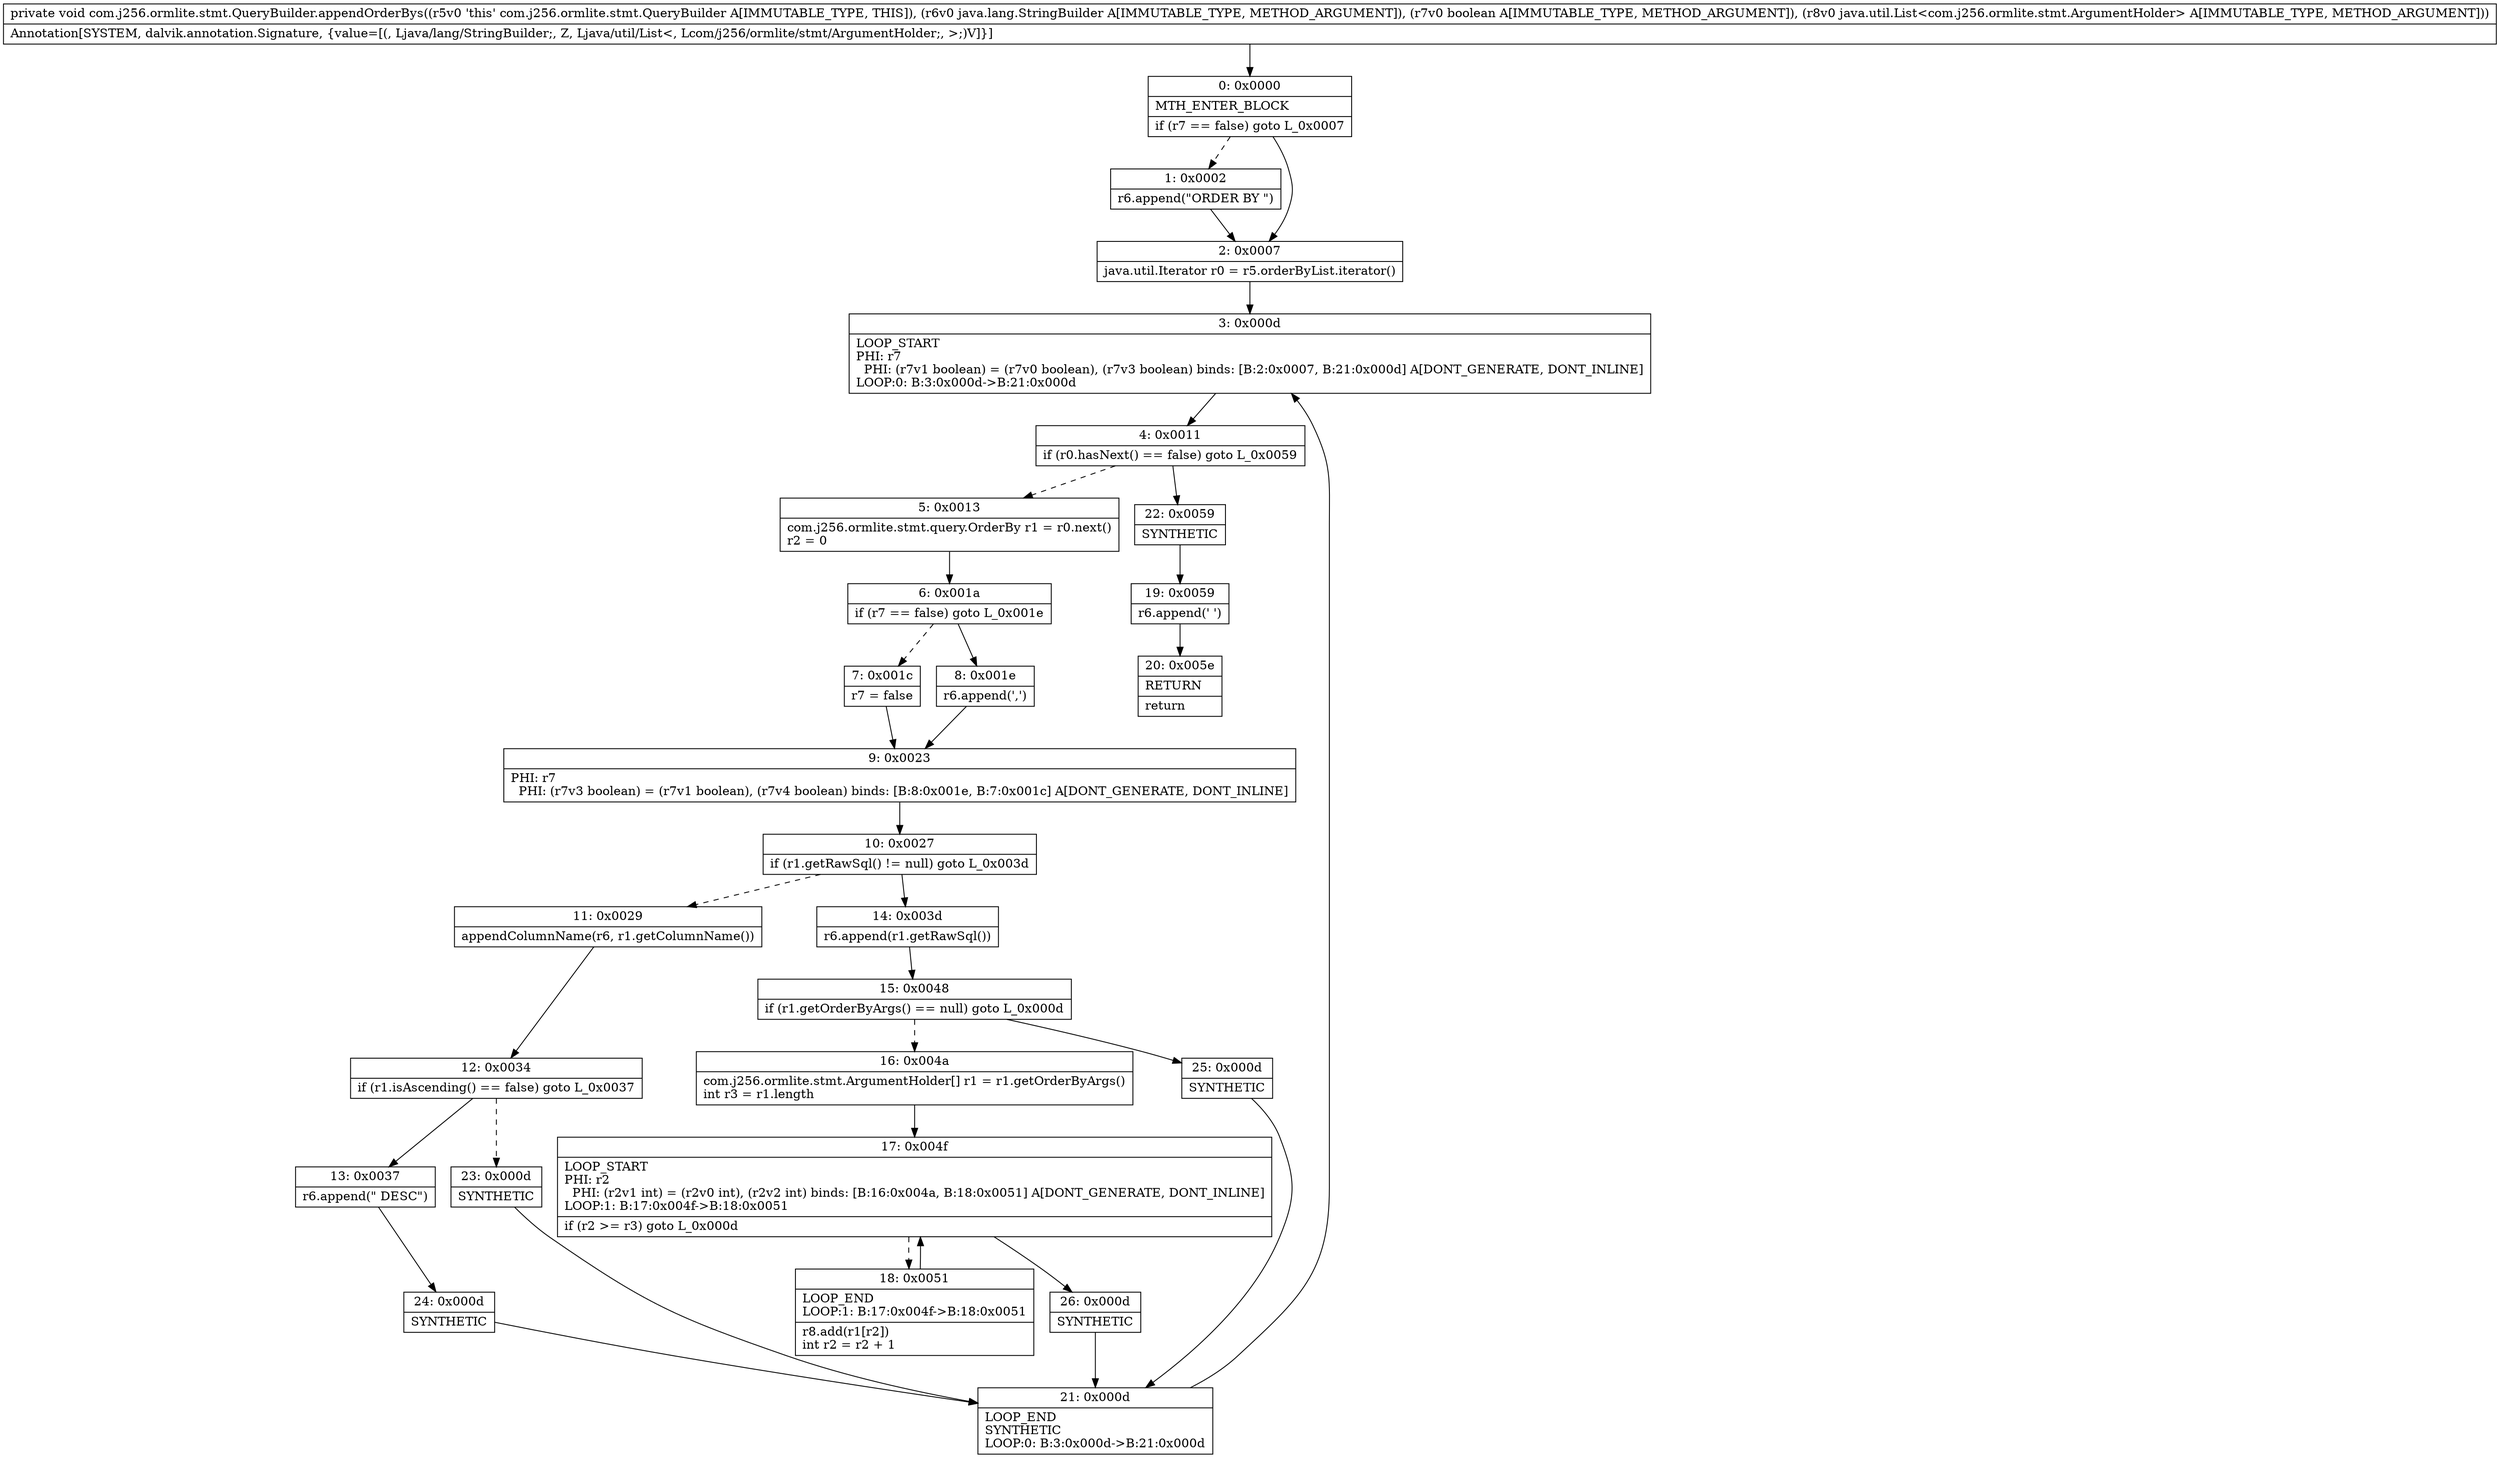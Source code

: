digraph "CFG forcom.j256.ormlite.stmt.QueryBuilder.appendOrderBys(Ljava\/lang\/StringBuilder;ZLjava\/util\/List;)V" {
Node_0 [shape=record,label="{0\:\ 0x0000|MTH_ENTER_BLOCK\l|if (r7 == false) goto L_0x0007\l}"];
Node_1 [shape=record,label="{1\:\ 0x0002|r6.append(\"ORDER BY \")\l}"];
Node_2 [shape=record,label="{2\:\ 0x0007|java.util.Iterator r0 = r5.orderByList.iterator()\l}"];
Node_3 [shape=record,label="{3\:\ 0x000d|LOOP_START\lPHI: r7 \l  PHI: (r7v1 boolean) = (r7v0 boolean), (r7v3 boolean) binds: [B:2:0x0007, B:21:0x000d] A[DONT_GENERATE, DONT_INLINE]\lLOOP:0: B:3:0x000d\-\>B:21:0x000d\l}"];
Node_4 [shape=record,label="{4\:\ 0x0011|if (r0.hasNext() == false) goto L_0x0059\l}"];
Node_5 [shape=record,label="{5\:\ 0x0013|com.j256.ormlite.stmt.query.OrderBy r1 = r0.next()\lr2 = 0\l}"];
Node_6 [shape=record,label="{6\:\ 0x001a|if (r7 == false) goto L_0x001e\l}"];
Node_7 [shape=record,label="{7\:\ 0x001c|r7 = false\l}"];
Node_8 [shape=record,label="{8\:\ 0x001e|r6.append(',')\l}"];
Node_9 [shape=record,label="{9\:\ 0x0023|PHI: r7 \l  PHI: (r7v3 boolean) = (r7v1 boolean), (r7v4 boolean) binds: [B:8:0x001e, B:7:0x001c] A[DONT_GENERATE, DONT_INLINE]\l}"];
Node_10 [shape=record,label="{10\:\ 0x0027|if (r1.getRawSql() != null) goto L_0x003d\l}"];
Node_11 [shape=record,label="{11\:\ 0x0029|appendColumnName(r6, r1.getColumnName())\l}"];
Node_12 [shape=record,label="{12\:\ 0x0034|if (r1.isAscending() == false) goto L_0x0037\l}"];
Node_13 [shape=record,label="{13\:\ 0x0037|r6.append(\" DESC\")\l}"];
Node_14 [shape=record,label="{14\:\ 0x003d|r6.append(r1.getRawSql())\l}"];
Node_15 [shape=record,label="{15\:\ 0x0048|if (r1.getOrderByArgs() == null) goto L_0x000d\l}"];
Node_16 [shape=record,label="{16\:\ 0x004a|com.j256.ormlite.stmt.ArgumentHolder[] r1 = r1.getOrderByArgs()\lint r3 = r1.length\l}"];
Node_17 [shape=record,label="{17\:\ 0x004f|LOOP_START\lPHI: r2 \l  PHI: (r2v1 int) = (r2v0 int), (r2v2 int) binds: [B:16:0x004a, B:18:0x0051] A[DONT_GENERATE, DONT_INLINE]\lLOOP:1: B:17:0x004f\-\>B:18:0x0051\l|if (r2 \>= r3) goto L_0x000d\l}"];
Node_18 [shape=record,label="{18\:\ 0x0051|LOOP_END\lLOOP:1: B:17:0x004f\-\>B:18:0x0051\l|r8.add(r1[r2])\lint r2 = r2 + 1\l}"];
Node_19 [shape=record,label="{19\:\ 0x0059|r6.append(' ')\l}"];
Node_20 [shape=record,label="{20\:\ 0x005e|RETURN\l|return\l}"];
Node_21 [shape=record,label="{21\:\ 0x000d|LOOP_END\lSYNTHETIC\lLOOP:0: B:3:0x000d\-\>B:21:0x000d\l}"];
Node_22 [shape=record,label="{22\:\ 0x0059|SYNTHETIC\l}"];
Node_23 [shape=record,label="{23\:\ 0x000d|SYNTHETIC\l}"];
Node_24 [shape=record,label="{24\:\ 0x000d|SYNTHETIC\l}"];
Node_25 [shape=record,label="{25\:\ 0x000d|SYNTHETIC\l}"];
Node_26 [shape=record,label="{26\:\ 0x000d|SYNTHETIC\l}"];
MethodNode[shape=record,label="{private void com.j256.ormlite.stmt.QueryBuilder.appendOrderBys((r5v0 'this' com.j256.ormlite.stmt.QueryBuilder A[IMMUTABLE_TYPE, THIS]), (r6v0 java.lang.StringBuilder A[IMMUTABLE_TYPE, METHOD_ARGUMENT]), (r7v0 boolean A[IMMUTABLE_TYPE, METHOD_ARGUMENT]), (r8v0 java.util.List\<com.j256.ormlite.stmt.ArgumentHolder\> A[IMMUTABLE_TYPE, METHOD_ARGUMENT]))  | Annotation[SYSTEM, dalvik.annotation.Signature, \{value=[(, Ljava\/lang\/StringBuilder;, Z, Ljava\/util\/List\<, Lcom\/j256\/ormlite\/stmt\/ArgumentHolder;, \>;)V]\}]\l}"];
MethodNode -> Node_0;
Node_0 -> Node_1[style=dashed];
Node_0 -> Node_2;
Node_1 -> Node_2;
Node_2 -> Node_3;
Node_3 -> Node_4;
Node_4 -> Node_5[style=dashed];
Node_4 -> Node_22;
Node_5 -> Node_6;
Node_6 -> Node_7[style=dashed];
Node_6 -> Node_8;
Node_7 -> Node_9;
Node_8 -> Node_9;
Node_9 -> Node_10;
Node_10 -> Node_11[style=dashed];
Node_10 -> Node_14;
Node_11 -> Node_12;
Node_12 -> Node_13;
Node_12 -> Node_23[style=dashed];
Node_13 -> Node_24;
Node_14 -> Node_15;
Node_15 -> Node_16[style=dashed];
Node_15 -> Node_25;
Node_16 -> Node_17;
Node_17 -> Node_18[style=dashed];
Node_17 -> Node_26;
Node_18 -> Node_17;
Node_19 -> Node_20;
Node_21 -> Node_3;
Node_22 -> Node_19;
Node_23 -> Node_21;
Node_24 -> Node_21;
Node_25 -> Node_21;
Node_26 -> Node_21;
}

